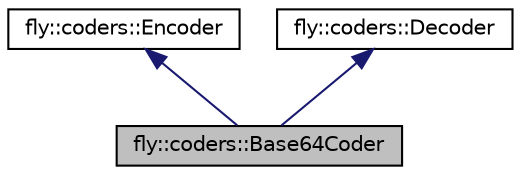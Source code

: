 digraph "fly::coders::Base64Coder"
{
 // LATEX_PDF_SIZE
  edge [fontname="Helvetica",fontsize="10",labelfontname="Helvetica",labelfontsize="10"];
  node [fontname="Helvetica",fontsize="10",shape=record];
  Node1 [label="fly::coders::Base64Coder",height=0.2,width=0.4,color="black", fillcolor="grey75", style="filled", fontcolor="black",tooltip=" "];
  Node2 -> Node1 [dir="back",color="midnightblue",fontsize="10",style="solid",fontname="Helvetica"];
  Node2 [label="fly::coders::Encoder",height=0.2,width=0.4,color="black", fillcolor="white", style="filled",URL="$classfly_1_1coders_1_1_encoder.html",tooltip=" "];
  Node3 -> Node1 [dir="back",color="midnightblue",fontsize="10",style="solid",fontname="Helvetica"];
  Node3 [label="fly::coders::Decoder",height=0.2,width=0.4,color="black", fillcolor="white", style="filled",URL="$classfly_1_1coders_1_1_decoder.html",tooltip=" "];
}
